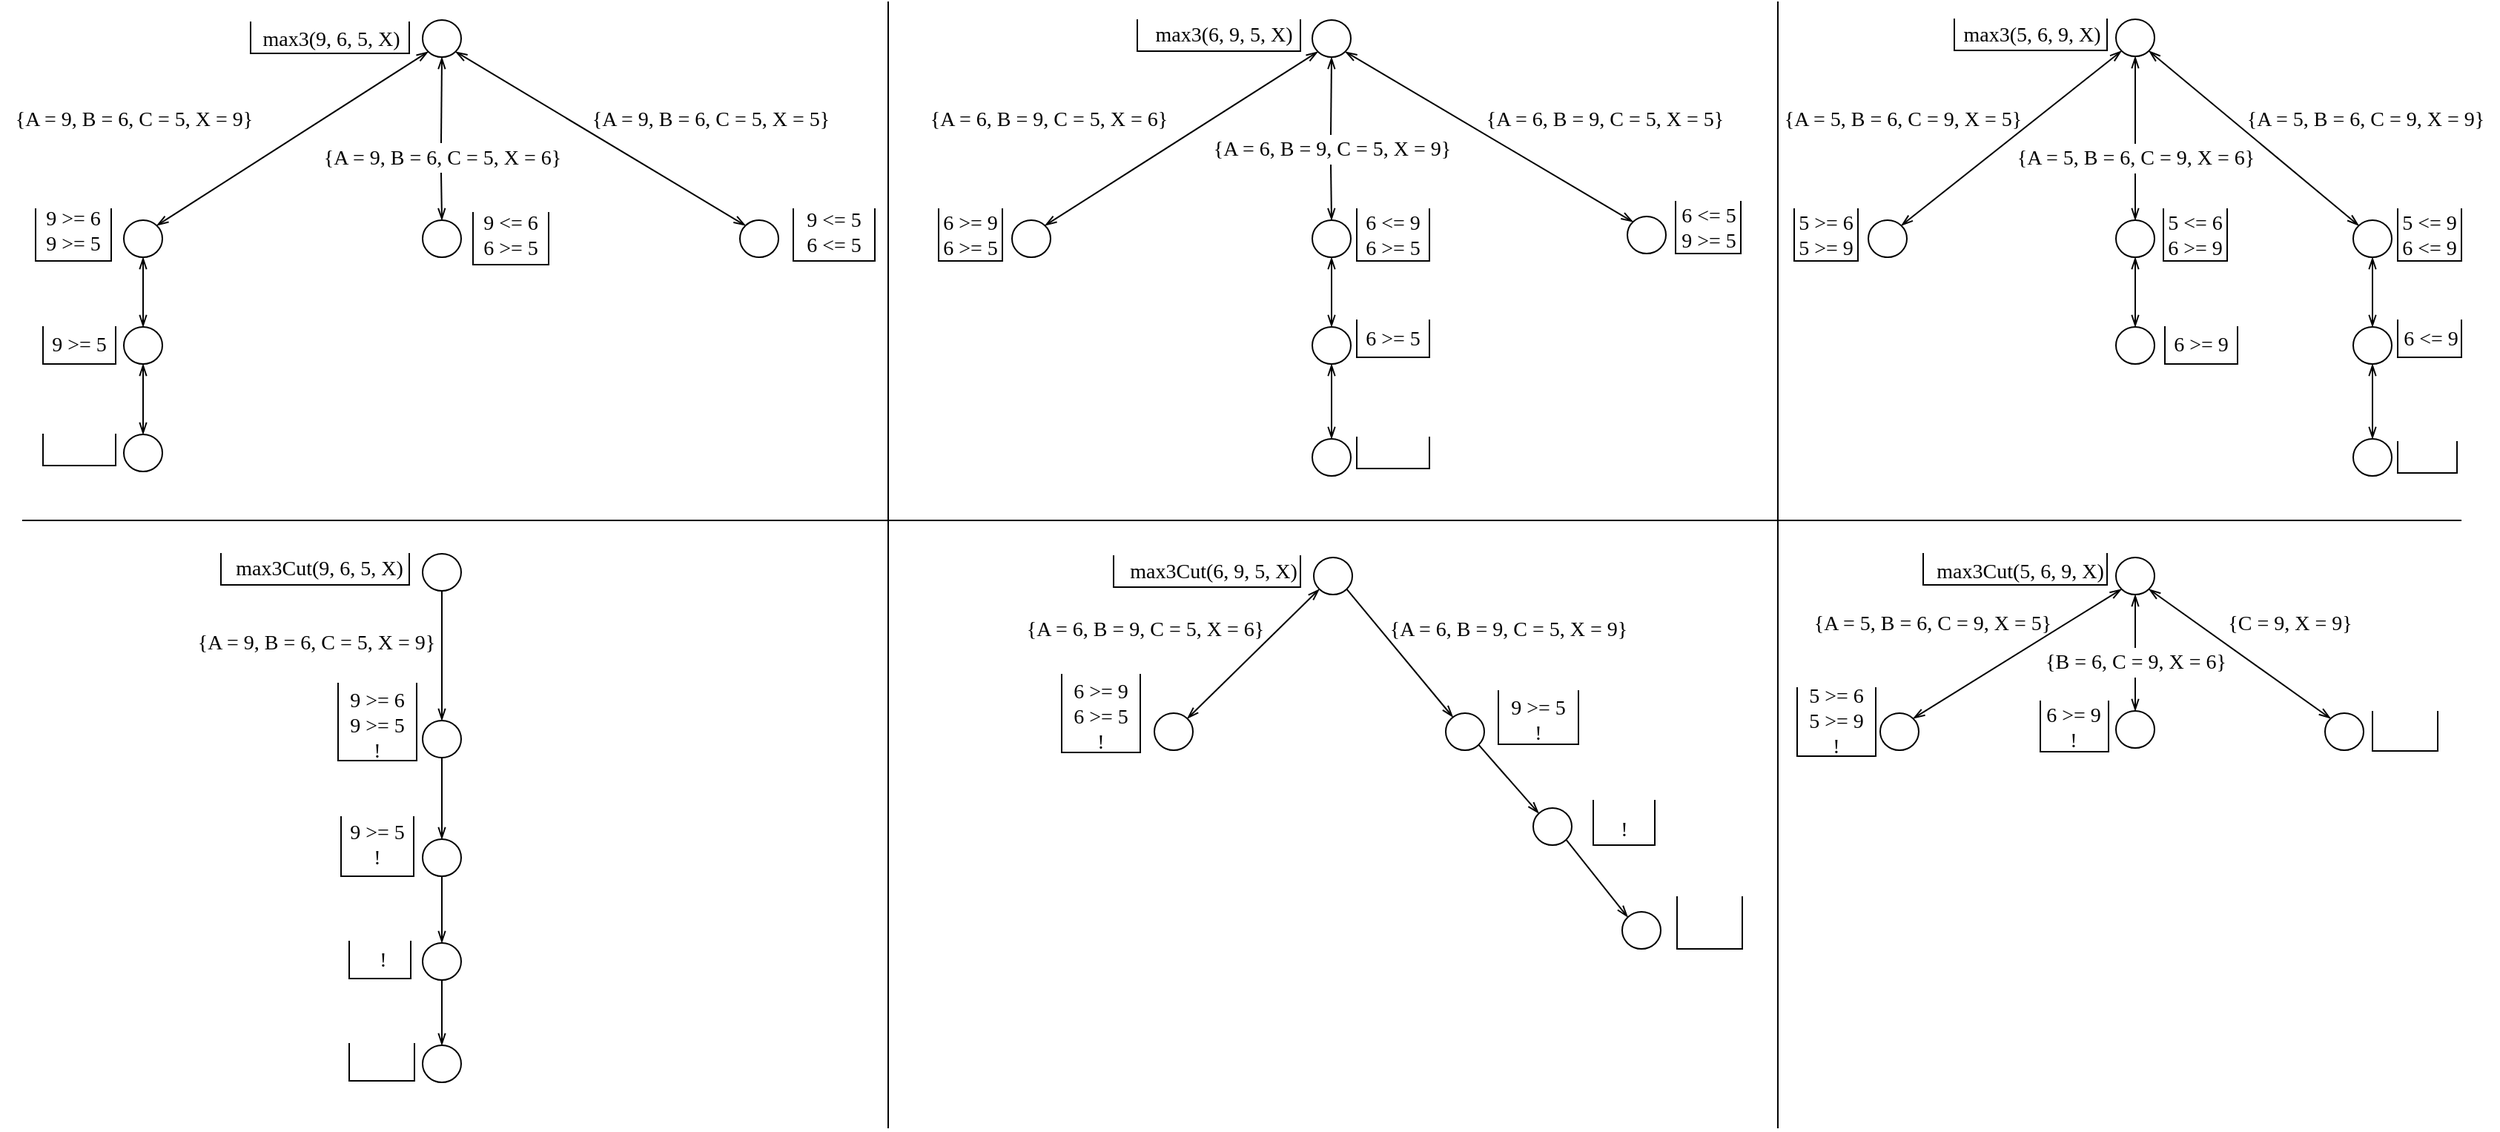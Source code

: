 <mxfile version="18.0.1" type="device"><diagram id="ZLQwiCfx3I3Ma_2kit88" name="Страница 1"><mxGraphModel dx="2249" dy="878" grid="1" gridSize="10" guides="1" tooltips="1" connect="1" arrows="1" fold="1" page="1" pageScale="1" pageWidth="827" pageHeight="1169" math="0" shadow="0"><root><mxCell id="0"/><mxCell id="1" parent="0"/><mxCell id="Wbvpv-jsnhLXPqY83nqZ-5" style="rounded=0;orthogonalLoop=1;jettySize=auto;html=1;exitX=0;exitY=1;exitDx=0;exitDy=0;entryX=1;entryY=0;entryDx=0;entryDy=0;fontFamily=Times New Roman;fontSize=14;endArrow=openThin;endFill=0;startArrow=openThin;startFill=0;fontStyle=0" parent="1" source="Wbvpv-jsnhLXPqY83nqZ-1" target="Wbvpv-jsnhLXPqY83nqZ-4" edge="1"><mxGeometry relative="1" as="geometry"/></mxCell><mxCell id="Wbvpv-jsnhLXPqY83nqZ-27" style="rounded=0;orthogonalLoop=1;jettySize=auto;html=1;exitX=0.5;exitY=1;exitDx=0;exitDy=0;entryX=0.5;entryY=0;entryDx=0;entryDy=0;fontFamily=Times New Roman;fontSize=14;endArrow=openThin;endFill=0;strokeWidth=1;startArrow=none;startFill=0;fontStyle=0" parent="1" source="Wbvpv-jsnhLXPqY83nqZ-65" target="Wbvpv-jsnhLXPqY83nqZ-11" edge="1"><mxGeometry relative="1" as="geometry"/></mxCell><mxCell id="Wbvpv-jsnhLXPqY83nqZ-32" style="edgeStyle=none;rounded=0;orthogonalLoop=1;jettySize=auto;html=1;exitX=1;exitY=1;exitDx=0;exitDy=0;entryX=0;entryY=0;entryDx=0;entryDy=0;fontFamily=Times New Roman;fontSize=14;endArrow=openThin;endFill=0;strokeWidth=1;startArrow=openThin;startFill=0;fontStyle=0" parent="1" source="Wbvpv-jsnhLXPqY83nqZ-1" target="Wbvpv-jsnhLXPqY83nqZ-31" edge="1"><mxGeometry relative="1" as="geometry"/></mxCell><mxCell id="Wbvpv-jsnhLXPqY83nqZ-1" value="" style="ellipse;whiteSpace=wrap;html=1;aspect=fixed;fontSize=14;fontFamily=Times New Roman;fontStyle=0" parent="1" vertex="1"><mxGeometry x="58" y="12.5" width="26" height="25" as="geometry"/></mxCell><mxCell id="Wbvpv-jsnhLXPqY83nqZ-2" value="max3(6, 9, 5, X)" style="text;html=1;align=center;verticalAlign=middle;resizable=0;points=[];autosize=1;strokeColor=none;fillColor=none;fontSize=14;fontFamily=Times New Roman;fontStyle=0" parent="1" vertex="1"><mxGeometry x="-57" y="12.5" width="110" height="20" as="geometry"/></mxCell><mxCell id="Wbvpv-jsnhLXPqY83nqZ-3" value="" style="shape=partialRectangle;whiteSpace=wrap;html=1;bottom=1;right=1;left=1;top=0;fillColor=none;routingCenterX=-0.5;fontFamily=Times New Roman;fontSize=14;fontStyle=0" parent="1" vertex="1"><mxGeometry x="-60" y="12.5" width="110" height="21" as="geometry"/></mxCell><mxCell id="Wbvpv-jsnhLXPqY83nqZ-4" value="" style="ellipse;whiteSpace=wrap;html=1;aspect=fixed;fontSize=14;fontFamily=Times New Roman;fontStyle=0" parent="1" vertex="1"><mxGeometry x="-144.5" y="147.5" width="26" height="25" as="geometry"/></mxCell><mxCell id="Wbvpv-jsnhLXPqY83nqZ-6" value="" style="shape=partialRectangle;whiteSpace=wrap;html=1;bottom=1;right=1;left=1;top=0;fillColor=none;routingCenterX=-0.5;fontFamily=Times New Roman;fontSize=14;fontStyle=0" parent="1" vertex="1"><mxGeometry x="-194" y="140" width="43" height="35" as="geometry"/></mxCell><mxCell id="Wbvpv-jsnhLXPqY83nqZ-8" value="{A = 6, B = 9, C = 5, X = 6}" style="text;html=1;align=center;verticalAlign=middle;resizable=0;points=[];autosize=1;strokeColor=none;fillColor=none;fontSize=14;fontFamily=Times New Roman;fontStyle=0" parent="1" vertex="1"><mxGeometry x="-210" y="70" width="180" height="20" as="geometry"/></mxCell><mxCell id="Wbvpv-jsnhLXPqY83nqZ-9" value="6 &amp;gt;= 9&lt;br style=&quot;font-size: 14px;&quot;&gt;6 &amp;gt;= 5" style="text;html=1;align=center;verticalAlign=middle;resizable=0;points=[];autosize=1;strokeColor=none;fillColor=none;fontSize=14;fontFamily=Times New Roman;fontStyle=0" parent="1" vertex="1"><mxGeometry x="-198" y="137.5" width="50" height="40" as="geometry"/></mxCell><mxCell id="Wbvpv-jsnhLXPqY83nqZ-28" style="edgeStyle=none;rounded=0;orthogonalLoop=1;jettySize=auto;html=1;exitX=0.5;exitY=1;exitDx=0;exitDy=0;entryX=0.5;entryY=0;entryDx=0;entryDy=0;fontFamily=Times New Roman;fontSize=14;endArrow=openThin;endFill=0;strokeWidth=1;startArrow=openThin;startFill=0;fontStyle=0" parent="1" source="Wbvpv-jsnhLXPqY83nqZ-11" target="Wbvpv-jsnhLXPqY83nqZ-16" edge="1"><mxGeometry relative="1" as="geometry"/></mxCell><mxCell id="Wbvpv-jsnhLXPqY83nqZ-11" value="" style="ellipse;whiteSpace=wrap;html=1;aspect=fixed;fontSize=14;fontFamily=Times New Roman;fontStyle=0" parent="1" vertex="1"><mxGeometry x="58" y="147.5" width="26" height="25" as="geometry"/></mxCell><mxCell id="Wbvpv-jsnhLXPqY83nqZ-14" value="" style="shape=partialRectangle;whiteSpace=wrap;html=1;bottom=1;right=1;left=1;top=0;fillColor=none;routingCenterX=-0.5;fontFamily=Times New Roman;fontSize=14;fontStyle=0" parent="1" vertex="1"><mxGeometry x="88" y="140" width="49" height="35" as="geometry"/></mxCell><mxCell id="Wbvpv-jsnhLXPqY83nqZ-15" value="6 &amp;lt;= 9&lt;br style=&quot;font-size: 14px;&quot;&gt;6 &amp;gt;= 5" style="text;html=1;align=center;verticalAlign=middle;resizable=0;points=[];autosize=1;strokeColor=none;fillColor=none;fontSize=14;fontFamily=Times New Roman;fontStyle=0" parent="1" vertex="1"><mxGeometry x="87" y="137.5" width="50" height="40" as="geometry"/></mxCell><mxCell id="Wbvpv-jsnhLXPqY83nqZ-29" style="edgeStyle=none;rounded=0;orthogonalLoop=1;jettySize=auto;html=1;exitX=0.5;exitY=1;exitDx=0;exitDy=0;entryX=0.5;entryY=0;entryDx=0;entryDy=0;fontFamily=Times New Roman;fontSize=14;endArrow=openThin;endFill=0;strokeWidth=1;startArrow=openThin;startFill=0;fontStyle=0" parent="1" source="Wbvpv-jsnhLXPqY83nqZ-16" target="Wbvpv-jsnhLXPqY83nqZ-22" edge="1"><mxGeometry relative="1" as="geometry"/></mxCell><mxCell id="Wbvpv-jsnhLXPqY83nqZ-16" value="" style="ellipse;whiteSpace=wrap;html=1;aspect=fixed;fontSize=14;fontFamily=Times New Roman;fontStyle=0" parent="1" vertex="1"><mxGeometry x="58" y="219.5" width="26" height="25" as="geometry"/></mxCell><mxCell id="Wbvpv-jsnhLXPqY83nqZ-17" value="" style="shape=partialRectangle;whiteSpace=wrap;html=1;bottom=1;right=1;left=1;top=0;fillColor=none;routingCenterX=-0.5;fontFamily=Times New Roman;fontSize=14;fontStyle=0" parent="1" vertex="1"><mxGeometry x="88" y="215" width="49" height="25" as="geometry"/></mxCell><mxCell id="Wbvpv-jsnhLXPqY83nqZ-18" value="6 &amp;gt;= 5" style="text;html=1;align=center;verticalAlign=middle;resizable=0;points=[];autosize=1;strokeColor=none;fillColor=none;fontSize=14;fontFamily=Times New Roman;fontStyle=0" parent="1" vertex="1"><mxGeometry x="87" y="217.5" width="50" height="20" as="geometry"/></mxCell><mxCell id="Wbvpv-jsnhLXPqY83nqZ-22" value="" style="ellipse;whiteSpace=wrap;html=1;aspect=fixed;fontSize=14;fontFamily=Times New Roman;fontStyle=0" parent="1" vertex="1"><mxGeometry x="58" y="295" width="26" height="25" as="geometry"/></mxCell><mxCell id="Wbvpv-jsnhLXPqY83nqZ-24" value="" style="shape=partialRectangle;whiteSpace=wrap;html=1;bottom=1;right=1;left=1;top=0;fillColor=none;routingCenterX=-0.5;fontFamily=Times New Roman;fontSize=14;fontStyle=0" parent="1" vertex="1"><mxGeometry x="88" y="294" width="49" height="21" as="geometry"/></mxCell><mxCell id="Wbvpv-jsnhLXPqY83nqZ-31" value="" style="ellipse;whiteSpace=wrap;html=1;aspect=fixed;fontSize=14;fontFamily=Times New Roman;fontStyle=0" parent="1" vertex="1"><mxGeometry x="270.5" y="145" width="26" height="25" as="geometry"/></mxCell><mxCell id="Wbvpv-jsnhLXPqY83nqZ-36" value="" style="shape=partialRectangle;whiteSpace=wrap;html=1;bottom=1;right=1;left=1;top=0;fillColor=none;routingCenterX=-0.5;fontFamily=Times New Roman;fontSize=14;fontStyle=0" parent="1" vertex="1"><mxGeometry x="303" y="135" width="44" height="35" as="geometry"/></mxCell><mxCell id="Wbvpv-jsnhLXPqY83nqZ-37" value="6 &amp;lt;= 5&lt;br style=&quot;font-size: 14px;&quot;&gt;9 &amp;gt;= 5" style="text;html=1;align=center;verticalAlign=middle;resizable=0;points=[];autosize=1;strokeColor=none;fillColor=none;fontSize=14;fontFamily=Times New Roman;fontStyle=0" parent="1" vertex="1"><mxGeometry x="299.5" y="132.5" width="50" height="40" as="geometry"/></mxCell><mxCell id="Wbvpv-jsnhLXPqY83nqZ-42" value="max3Cut(6, 9, 5, X)" style="text;html=1;align=center;verticalAlign=middle;resizable=0;points=[];autosize=1;strokeColor=none;fillColor=none;fontSize=14;fontFamily=Times New Roman;fontStyle=0" parent="1" vertex="1"><mxGeometry x="-74" y="375" width="130" height="20" as="geometry"/></mxCell><mxCell id="Wbvpv-jsnhLXPqY83nqZ-48" style="edgeStyle=none;rounded=0;orthogonalLoop=1;jettySize=auto;html=1;exitX=0;exitY=1;exitDx=0;exitDy=0;entryX=1;entryY=0;entryDx=0;entryDy=0;fontFamily=Times New Roman;fontSize=14;startArrow=openThin;startFill=0;endArrow=openThin;endFill=0;strokeWidth=1;fontStyle=0" parent="1" source="Wbvpv-jsnhLXPqY83nqZ-43" target="Wbvpv-jsnhLXPqY83nqZ-44" edge="1"><mxGeometry relative="1" as="geometry"/></mxCell><mxCell id="Wbvpv-jsnhLXPqY83nqZ-49" style="edgeStyle=none;rounded=0;orthogonalLoop=1;jettySize=auto;html=1;exitX=1;exitY=1;exitDx=0;exitDy=0;fontFamily=Times New Roman;fontSize=14;startArrow=none;startFill=0;endArrow=openThin;endFill=0;strokeWidth=1;fontStyle=0" parent="1" source="Wbvpv-jsnhLXPqY83nqZ-43" target="Wbvpv-jsnhLXPqY83nqZ-46" edge="1"><mxGeometry relative="1" as="geometry"/></mxCell><mxCell id="Wbvpv-jsnhLXPqY83nqZ-43" value="" style="ellipse;whiteSpace=wrap;html=1;aspect=fixed;fontSize=14;fontFamily=Times New Roman;fontStyle=0" parent="1" vertex="1"><mxGeometry x="59" y="375" width="26" height="25" as="geometry"/></mxCell><mxCell id="Wbvpv-jsnhLXPqY83nqZ-44" value="" style="ellipse;whiteSpace=wrap;html=1;aspect=fixed;fontSize=14;fontFamily=Times New Roman;fontStyle=0" parent="1" vertex="1"><mxGeometry x="-48.5" y="480" width="26" height="25" as="geometry"/></mxCell><mxCell id="Wbvpv-jsnhLXPqY83nqZ-45" value="6 &amp;gt;= 9&lt;br style=&quot;font-size: 14px;&quot;&gt;6 &amp;gt;= 5&lt;br style=&quot;font-size: 14px;&quot;&gt;!" style="text;html=1;align=center;verticalAlign=middle;resizable=0;points=[];autosize=1;strokeColor=none;fillColor=none;fontSize=14;fontFamily=Times New Roman;fontStyle=0" parent="1" vertex="1"><mxGeometry x="-110" y="452.5" width="50" height="60" as="geometry"/></mxCell><mxCell id="Wbvpv-jsnhLXPqY83nqZ-54" style="edgeStyle=none;rounded=0;orthogonalLoop=1;jettySize=auto;html=1;exitX=1;exitY=1;exitDx=0;exitDy=0;entryX=0;entryY=0;entryDx=0;entryDy=0;fontFamily=Times New Roman;fontSize=14;startArrow=none;startFill=0;endArrow=openThin;endFill=0;strokeWidth=1;" parent="1" source="Wbvpv-jsnhLXPqY83nqZ-46" target="Wbvpv-jsnhLXPqY83nqZ-52" edge="1"><mxGeometry relative="1" as="geometry"/></mxCell><mxCell id="Wbvpv-jsnhLXPqY83nqZ-46" value="" style="ellipse;whiteSpace=wrap;html=1;aspect=fixed;fontSize=14;fontFamily=Times New Roman;fontStyle=0" parent="1" vertex="1"><mxGeometry x="148" y="480" width="26" height="25" as="geometry"/></mxCell><mxCell id="Wbvpv-jsnhLXPqY83nqZ-47" value="9 &amp;gt;= 5&lt;br style=&quot;font-size: 14px;&quot;&gt;!" style="text;html=1;align=center;verticalAlign=middle;resizable=0;points=[];autosize=1;strokeColor=none;fillColor=none;fontSize=14;fontFamily=Times New Roman;fontStyle=0" parent="1" vertex="1"><mxGeometry x="185" y="465" width="50" height="40" as="geometry"/></mxCell><mxCell id="Wbvpv-jsnhLXPqY83nqZ-58" style="edgeStyle=none;rounded=0;orthogonalLoop=1;jettySize=auto;html=1;exitX=1;exitY=1;exitDx=0;exitDy=0;entryX=0;entryY=0;entryDx=0;entryDy=0;fontFamily=Times New Roman;fontSize=14;startArrow=none;startFill=0;endArrow=openThin;endFill=0;strokeWidth=1;" parent="1" source="Wbvpv-jsnhLXPqY83nqZ-52" target="Wbvpv-jsnhLXPqY83nqZ-57" edge="1"><mxGeometry relative="1" as="geometry"/></mxCell><mxCell id="Wbvpv-jsnhLXPqY83nqZ-52" value="" style="ellipse;whiteSpace=wrap;html=1;aspect=fixed;fontSize=14;fontFamily=Times New Roman;fontStyle=0" parent="1" vertex="1"><mxGeometry x="207" y="544" width="26" height="25" as="geometry"/></mxCell><mxCell id="Wbvpv-jsnhLXPqY83nqZ-53" value="!" style="text;html=1;align=center;verticalAlign=middle;resizable=0;points=[];autosize=1;strokeColor=none;fillColor=none;fontSize=14;fontFamily=Times New Roman;" parent="1" vertex="1"><mxGeometry x="257.75" y="549" width="20" height="20" as="geometry"/></mxCell><mxCell id="Wbvpv-jsnhLXPqY83nqZ-55" value="" style="line;strokeWidth=1;html=1;perimeter=backbonePerimeter;points=[];outlineConnect=0;fontFamily=Times New Roman;fontSize=14;" parent="1" vertex="1"><mxGeometry x="-812" y="345" width="1645" height="10" as="geometry"/></mxCell><mxCell id="Wbvpv-jsnhLXPqY83nqZ-57" value="" style="ellipse;whiteSpace=wrap;html=1;aspect=fixed;fontSize=14;fontFamily=Times New Roman;fontStyle=0" parent="1" vertex="1"><mxGeometry x="267" y="614" width="26" height="25" as="geometry"/></mxCell><mxCell id="Wbvpv-jsnhLXPqY83nqZ-59" value="" style="shape=partialRectangle;whiteSpace=wrap;html=1;bottom=1;right=1;left=1;top=0;fillColor=none;routingCenterX=-0.5;fontFamily=Times New Roman;fontSize=14;fontStyle=0" parent="1" vertex="1"><mxGeometry x="-76" y="374" width="126" height="21" as="geometry"/></mxCell><mxCell id="Wbvpv-jsnhLXPqY83nqZ-60" value="" style="shape=partialRectangle;whiteSpace=wrap;html=1;bottom=1;right=1;left=1;top=0;fillColor=none;routingCenterX=-0.5;fontFamily=Times New Roman;fontSize=14;fontStyle=0" parent="1" vertex="1"><mxGeometry x="-111" y="454" width="53" height="52.5" as="geometry"/></mxCell><mxCell id="Wbvpv-jsnhLXPqY83nqZ-61" value="" style="shape=partialRectangle;whiteSpace=wrap;html=1;bottom=1;right=1;left=1;top=0;fillColor=none;routingCenterX=-0.5;fontFamily=Times New Roman;fontSize=14;fontStyle=0" parent="1" vertex="1"><mxGeometry x="183.5" y="465" width="54" height="36" as="geometry"/></mxCell><mxCell id="Wbvpv-jsnhLXPqY83nqZ-62" value="" style="shape=partialRectangle;whiteSpace=wrap;html=1;bottom=1;right=1;left=1;top=0;fillColor=none;routingCenterX=-0.5;fontFamily=Times New Roman;fontSize=14;fontStyle=0" parent="1" vertex="1"><mxGeometry x="247.5" y="539" width="41.5" height="30" as="geometry"/></mxCell><mxCell id="Wbvpv-jsnhLXPqY83nqZ-63" value="" style="shape=partialRectangle;whiteSpace=wrap;html=1;bottom=1;right=1;left=1;top=0;fillColor=none;routingCenterX=-0.5;fontFamily=Times New Roman;fontSize=14;fontStyle=0" parent="1" vertex="1"><mxGeometry x="304" y="604" width="44" height="35" as="geometry"/></mxCell><mxCell id="Wbvpv-jsnhLXPqY83nqZ-66" value="{A = 6, B = 9, C = 5, X = 5}" style="text;html=1;align=center;verticalAlign=middle;resizable=0;points=[];autosize=1;strokeColor=none;fillColor=none;fontSize=14;fontFamily=Times New Roman;fontStyle=0" parent="1" vertex="1"><mxGeometry x="165" y="70" width="180" height="20" as="geometry"/></mxCell><mxCell id="Wbvpv-jsnhLXPqY83nqZ-67" value="{A = 6, B = 9, C = 5, X = 6}" style="text;html=1;align=center;verticalAlign=middle;resizable=0;points=[];autosize=1;strokeColor=none;fillColor=none;fontSize=14;fontFamily=Times New Roman;fontStyle=0" parent="1" vertex="1"><mxGeometry x="-145" y="414" width="180" height="20" as="geometry"/></mxCell><mxCell id="Wbvpv-jsnhLXPqY83nqZ-68" value="{A = 6, B = 9, C = 5, X = 9}" style="text;html=1;align=center;verticalAlign=middle;resizable=0;points=[];autosize=1;strokeColor=none;fillColor=none;fontSize=14;fontFamily=Times New Roman;fontStyle=0" parent="1" vertex="1"><mxGeometry x="99.5" y="414" width="180" height="20" as="geometry"/></mxCell><mxCell id="hW9DBv8PPdZY3Ean3N3X-1" value="" style="endArrow=none;html=1;rounded=0;fontSize=14;fontFamily=Times New Roman;" parent="1" edge="1"><mxGeometry width="50" height="50" relative="1" as="geometry"><mxPoint x="-228" y="760" as="sourcePoint"/><mxPoint x="-228" as="targetPoint"/></mxGeometry></mxCell><mxCell id="hW9DBv8PPdZY3Ean3N3X-6" style="rounded=0;orthogonalLoop=1;jettySize=auto;html=1;exitX=0;exitY=1;exitDx=0;exitDy=0;entryX=1;entryY=0;entryDx=0;entryDy=0;fontSize=14;endArrow=openThin;endFill=0;startArrow=openThin;startFill=0;fontFamily=Times New Roman;" parent="1" source="hW9DBv8PPdZY3Ean3N3X-2" target="hW9DBv8PPdZY3Ean3N3X-5" edge="1"><mxGeometry relative="1" as="geometry"/></mxCell><mxCell id="hW9DBv8PPdZY3Ean3N3X-19" style="edgeStyle=none;rounded=0;orthogonalLoop=1;jettySize=auto;html=1;exitX=0.5;exitY=1;exitDx=0;exitDy=0;entryX=0.5;entryY=0;entryDx=0;entryDy=0;fontSize=14;startArrow=none;startFill=0;endArrow=openThin;endFill=0;fontFamily=Times New Roman;" parent="1" source="hW9DBv8PPdZY3Ean3N3X-20" target="hW9DBv8PPdZY3Ean3N3X-18" edge="1"><mxGeometry relative="1" as="geometry"/></mxCell><mxCell id="hW9DBv8PPdZY3Ean3N3X-26" style="edgeStyle=none;rounded=0;orthogonalLoop=1;jettySize=auto;html=1;exitX=1;exitY=1;exitDx=0;exitDy=0;entryX=0;entryY=0;entryDx=0;entryDy=0;fontSize=14;startArrow=openThin;startFill=0;endArrow=openThin;endFill=0;fontFamily=Times New Roman;" parent="1" source="hW9DBv8PPdZY3Ean3N3X-2" target="hW9DBv8PPdZY3Ean3N3X-25" edge="1"><mxGeometry relative="1" as="geometry"/></mxCell><mxCell id="hW9DBv8PPdZY3Ean3N3X-2" value="" style="ellipse;whiteSpace=wrap;html=1;aspect=fixed;fontSize=14;fontFamily=Times New Roman;fontStyle=0" parent="1" vertex="1"><mxGeometry x="-542" y="12.5" width="26" height="25" as="geometry"/></mxCell><mxCell id="hW9DBv8PPdZY3Ean3N3X-3" value="" style="shape=partialRectangle;whiteSpace=wrap;html=1;bottom=1;right=1;left=1;top=0;fillColor=none;routingCenterX=-0.5;fontFamily=Times New Roman;fontSize=14;fontStyle=0" parent="1" vertex="1"><mxGeometry x="-658" y="14" width="107" height="21" as="geometry"/></mxCell><mxCell id="hW9DBv8PPdZY3Ean3N3X-4" value="max3(9, 6, 5, X)" style="text;html=1;align=center;verticalAlign=middle;resizable=0;points=[];autosize=1;strokeColor=none;fillColor=none;fontSize=14;fontFamily=Times New Roman;" parent="1" vertex="1"><mxGeometry x="-659" y="16" width="110" height="20" as="geometry"/></mxCell><mxCell id="hW9DBv8PPdZY3Ean3N3X-11" style="edgeStyle=none;rounded=0;orthogonalLoop=1;jettySize=auto;html=1;exitX=0.5;exitY=1;exitDx=0;exitDy=0;entryX=0.5;entryY=0;entryDx=0;entryDy=0;fontSize=14;endArrow=openThin;endFill=0;startArrow=openThin;startFill=0;fontFamily=Times New Roman;" parent="1" source="hW9DBv8PPdZY3Ean3N3X-5" target="hW9DBv8PPdZY3Ean3N3X-10" edge="1"><mxGeometry relative="1" as="geometry"/></mxCell><mxCell id="hW9DBv8PPdZY3Ean3N3X-5" value="" style="ellipse;whiteSpace=wrap;html=1;aspect=fixed;fontSize=14;fontFamily=Times New Roman;fontStyle=0" parent="1" vertex="1"><mxGeometry x="-743.5" y="147.5" width="26" height="25" as="geometry"/></mxCell><mxCell id="hW9DBv8PPdZY3Ean3N3X-7" value="{A = 9, B = 6, C = 5, X = 9}" style="text;html=1;align=center;verticalAlign=middle;resizable=0;points=[];autosize=1;strokeColor=none;fillColor=none;fontSize=14;fontFamily=Times New Roman;fontStyle=0" parent="1" vertex="1"><mxGeometry x="-827" y="70" width="180" height="20" as="geometry"/></mxCell><mxCell id="hW9DBv8PPdZY3Ean3N3X-8" value="" style="shape=partialRectangle;whiteSpace=wrap;html=1;bottom=1;right=1;left=1;top=0;fillColor=none;routingCenterX=-0.5;fontFamily=Times New Roman;fontSize=14;fontStyle=0" parent="1" vertex="1"><mxGeometry x="-803" y="140" width="51" height="35" as="geometry"/></mxCell><mxCell id="hW9DBv8PPdZY3Ean3N3X-9" value="9 &amp;gt;= 6&lt;br style=&quot;font-size: 14px;&quot;&gt;9 &amp;gt;= 5" style="text;html=1;align=center;verticalAlign=middle;resizable=0;points=[];autosize=1;strokeColor=none;fillColor=none;fontSize=14;fontFamily=Times New Roman;fontStyle=0" parent="1" vertex="1"><mxGeometry x="-803" y="135" width="50" height="40" as="geometry"/></mxCell><mxCell id="hW9DBv8PPdZY3Ean3N3X-15" style="edgeStyle=none;rounded=0;orthogonalLoop=1;jettySize=auto;html=1;exitX=0.5;exitY=1;exitDx=0;exitDy=0;entryX=0.5;entryY=0;entryDx=0;entryDy=0;fontSize=14;startArrow=openThin;startFill=0;endArrow=openThin;endFill=0;fontFamily=Times New Roman;" parent="1" source="hW9DBv8PPdZY3Ean3N3X-10" target="hW9DBv8PPdZY3Ean3N3X-14" edge="1"><mxGeometry relative="1" as="geometry"/></mxCell><mxCell id="hW9DBv8PPdZY3Ean3N3X-10" value="" style="ellipse;whiteSpace=wrap;html=1;aspect=fixed;fontSize=14;fontFamily=Times New Roman;fontStyle=0" parent="1" vertex="1"><mxGeometry x="-743.5" y="219.5" width="26" height="25" as="geometry"/></mxCell><mxCell id="hW9DBv8PPdZY3Ean3N3X-12" value="" style="shape=partialRectangle;whiteSpace=wrap;html=1;bottom=1;right=1;left=1;top=0;fillColor=none;routingCenterX=-0.5;fontFamily=Times New Roman;fontSize=14;fontStyle=0" parent="1" vertex="1"><mxGeometry x="-798" y="219.5" width="49" height="25" as="geometry"/></mxCell><mxCell id="hW9DBv8PPdZY3Ean3N3X-13" value="9 &amp;gt;= 5" style="text;html=1;align=center;verticalAlign=middle;resizable=0;points=[];autosize=1;strokeColor=none;fillColor=none;fontSize=14;fontFamily=Times New Roman;fontStyle=0" parent="1" vertex="1"><mxGeometry x="-799" y="222" width="50" height="20" as="geometry"/></mxCell><mxCell id="hW9DBv8PPdZY3Ean3N3X-14" value="" style="ellipse;whiteSpace=wrap;html=1;aspect=fixed;fontSize=14;fontFamily=Times New Roman;fontStyle=0" parent="1" vertex="1"><mxGeometry x="-743.5" y="292" width="26" height="25" as="geometry"/></mxCell><mxCell id="hW9DBv8PPdZY3Ean3N3X-16" value="" style="shape=partialRectangle;whiteSpace=wrap;html=1;bottom=1;right=1;left=1;top=0;fillColor=none;routingCenterX=-0.5;fontFamily=Times New Roman;fontSize=14;fontStyle=0" parent="1" vertex="1"><mxGeometry x="-798" y="292" width="49" height="21" as="geometry"/></mxCell><mxCell id="hW9DBv8PPdZY3Ean3N3X-18" value="" style="ellipse;whiteSpace=wrap;html=1;aspect=fixed;fontSize=14;fontFamily=Times New Roman;fontStyle=0" parent="1" vertex="1"><mxGeometry x="-542" y="147.5" width="26" height="25" as="geometry"/></mxCell><mxCell id="hW9DBv8PPdZY3Ean3N3X-23" value="" style="shape=partialRectangle;whiteSpace=wrap;html=1;bottom=1;right=1;left=1;top=0;fillColor=none;routingCenterX=-0.5;fontFamily=Times New Roman;fontSize=14;fontStyle=0" parent="1" vertex="1"><mxGeometry x="-508" y="142.5" width="51" height="35" as="geometry"/></mxCell><mxCell id="hW9DBv8PPdZY3Ean3N3X-24" value="9 &amp;lt;= 6&lt;br style=&quot;font-size: 14px;&quot;&gt;6 &amp;gt;= 5" style="text;html=1;align=center;verticalAlign=middle;resizable=0;points=[];autosize=1;strokeColor=none;fillColor=none;fontSize=14;fontFamily=Times New Roman;fontStyle=0" parent="1" vertex="1"><mxGeometry x="-508" y="137.5" width="50" height="40" as="geometry"/></mxCell><mxCell id="hW9DBv8PPdZY3Ean3N3X-25" value="" style="ellipse;whiteSpace=wrap;html=1;aspect=fixed;fontSize=14;fontFamily=Times New Roman;fontStyle=0" parent="1" vertex="1"><mxGeometry x="-328" y="147.5" width="26" height="25" as="geometry"/></mxCell><mxCell id="hW9DBv8PPdZY3Ean3N3X-27" value="{A = 9, B = 6, C = 5, X = 5}" style="text;html=1;align=center;verticalAlign=middle;resizable=0;points=[];autosize=1;strokeColor=none;fillColor=none;fontSize=14;fontFamily=Times New Roman;fontStyle=0" parent="1" vertex="1"><mxGeometry x="-438" y="70" width="180" height="20" as="geometry"/></mxCell><mxCell id="hW9DBv8PPdZY3Ean3N3X-28" value="" style="shape=partialRectangle;whiteSpace=wrap;html=1;bottom=1;right=1;left=1;top=0;fillColor=none;routingCenterX=-0.5;fontFamily=Times New Roman;fontSize=14;fontStyle=0" parent="1" vertex="1"><mxGeometry x="-292" y="140" width="55" height="35" as="geometry"/></mxCell><mxCell id="hW9DBv8PPdZY3Ean3N3X-29" value="9 &amp;lt;= 5&lt;br style=&quot;font-size: 14px;&quot;&gt;6 &amp;lt;= 5" style="text;html=1;align=center;verticalAlign=middle;resizable=0;points=[];autosize=1;strokeColor=none;fillColor=none;fontSize=14;fontFamily=Times New Roman;fontStyle=0" parent="1" vertex="1"><mxGeometry x="-290" y="135.5" width="50" height="40" as="geometry"/></mxCell><mxCell id="hW9DBv8PPdZY3Ean3N3X-36" style="edgeStyle=none;rounded=0;orthogonalLoop=1;jettySize=auto;html=1;exitX=0.5;exitY=1;exitDx=0;exitDy=0;fontSize=14;startArrow=none;startFill=0;endArrow=openThin;endFill=0;entryX=0.5;entryY=0;entryDx=0;entryDy=0;fontFamily=Times New Roman;" parent="1" source="hW9DBv8PPdZY3Ean3N3X-30" target="hW9DBv8PPdZY3Ean3N3X-35" edge="1"><mxGeometry relative="1" as="geometry"><mxPoint x="-538" y="480" as="targetPoint"/></mxGeometry></mxCell><mxCell id="hW9DBv8PPdZY3Ean3N3X-30" value="" style="ellipse;whiteSpace=wrap;html=1;aspect=fixed;fontSize=14;fontFamily=Times New Roman;fontStyle=0" parent="1" vertex="1"><mxGeometry x="-542" y="372.5" width="26" height="25" as="geometry"/></mxCell><mxCell id="hW9DBv8PPdZY3Ean3N3X-32" value="" style="shape=partialRectangle;whiteSpace=wrap;html=1;bottom=1;right=1;left=1;top=0;fillColor=none;routingCenterX=-0.5;fontFamily=Times New Roman;fontSize=14;fontStyle=0" parent="1" vertex="1"><mxGeometry x="-678" y="372.5" width="127" height="21" as="geometry"/></mxCell><mxCell id="hW9DBv8PPdZY3Ean3N3X-33" value="max3Cut(9, 6, 5, X)" style="text;html=1;align=center;verticalAlign=middle;resizable=0;points=[];autosize=1;strokeColor=none;fillColor=none;fontSize=14;fontFamily=Times New Roman;" parent="1" vertex="1"><mxGeometry x="-677" y="373" width="130" height="20" as="geometry"/></mxCell><mxCell id="hW9DBv8PPdZY3Ean3N3X-43" style="edgeStyle=none;rounded=0;orthogonalLoop=1;jettySize=auto;html=1;exitX=0.5;exitY=1;exitDx=0;exitDy=0;fontSize=14;startArrow=none;startFill=0;endArrow=openThin;endFill=0;fontFamily=Times New Roman;" parent="1" source="hW9DBv8PPdZY3Ean3N3X-35" target="hW9DBv8PPdZY3Ean3N3X-42" edge="1"><mxGeometry relative="1" as="geometry"/></mxCell><mxCell id="hW9DBv8PPdZY3Ean3N3X-35" value="" style="ellipse;whiteSpace=wrap;html=1;aspect=fixed;fontSize=14;fontFamily=Times New Roman;fontStyle=0" parent="1" vertex="1"><mxGeometry x="-542" y="485" width="26" height="25" as="geometry"/></mxCell><mxCell id="hW9DBv8PPdZY3Ean3N3X-37" value="{A = 9, B = 6, C = 5, X = 9}" style="text;html=1;align=center;verticalAlign=middle;resizable=0;points=[];autosize=1;strokeColor=none;fillColor=none;fontSize=14;fontFamily=Times New Roman;fontStyle=0" parent="1" vertex="1"><mxGeometry x="-704.5" y="423" width="180" height="20" as="geometry"/></mxCell><mxCell id="hW9DBv8PPdZY3Ean3N3X-40" value="9 &amp;gt;= 6&lt;br style=&quot;font-size: 14px;&quot;&gt;9 &amp;gt;= 5&lt;br style=&quot;font-size: 14px;&quot;&gt;!" style="text;html=1;align=center;verticalAlign=middle;resizable=0;points=[];autosize=1;strokeColor=none;fillColor=none;fontSize=14;fontFamily=Times New Roman;fontStyle=0" parent="1" vertex="1"><mxGeometry x="-598" y="459" width="50" height="60" as="geometry"/></mxCell><mxCell id="hW9DBv8PPdZY3Ean3N3X-41" value="" style="shape=partialRectangle;whiteSpace=wrap;html=1;bottom=1;right=1;left=1;top=0;fillColor=none;routingCenterX=-0.5;fontFamily=Times New Roman;fontSize=14;fontStyle=0" parent="1" vertex="1"><mxGeometry x="-599" y="460" width="53" height="52" as="geometry"/></mxCell><mxCell id="hW9DBv8PPdZY3Ean3N3X-47" style="edgeStyle=none;rounded=0;orthogonalLoop=1;jettySize=auto;html=1;exitX=0.5;exitY=1;exitDx=0;exitDy=0;entryX=0.5;entryY=0;entryDx=0;entryDy=0;fontSize=14;startArrow=none;startFill=0;endArrow=openThin;endFill=0;fontFamily=Times New Roman;" parent="1" source="hW9DBv8PPdZY3Ean3N3X-42" target="hW9DBv8PPdZY3Ean3N3X-46" edge="1"><mxGeometry relative="1" as="geometry"/></mxCell><mxCell id="hW9DBv8PPdZY3Ean3N3X-42" value="" style="ellipse;whiteSpace=wrap;html=1;aspect=fixed;fontSize=14;fontFamily=Times New Roman;fontStyle=0" parent="1" vertex="1"><mxGeometry x="-542" y="565" width="26" height="25" as="geometry"/></mxCell><mxCell id="hW9DBv8PPdZY3Ean3N3X-44" value="" style="shape=partialRectangle;whiteSpace=wrap;html=1;bottom=1;right=1;left=1;top=0;fillColor=none;routingCenterX=-0.5;fontFamily=Times New Roman;fontSize=14;fontStyle=0" parent="1" vertex="1"><mxGeometry x="-597" y="550" width="49" height="40" as="geometry"/></mxCell><mxCell id="hW9DBv8PPdZY3Ean3N3X-45" value="9 &amp;gt;= 5&lt;br style=&quot;font-size: 14px;&quot;&gt;!" style="text;html=1;align=center;verticalAlign=middle;resizable=0;points=[];autosize=1;strokeColor=none;fillColor=none;fontSize=14;fontFamily=Times New Roman;fontStyle=0" parent="1" vertex="1"><mxGeometry x="-598" y="548.5" width="50" height="40" as="geometry"/></mxCell><mxCell id="hW9DBv8PPdZY3Ean3N3X-51" style="edgeStyle=none;rounded=0;orthogonalLoop=1;jettySize=auto;html=1;exitX=0.5;exitY=1;exitDx=0;exitDy=0;entryX=0.5;entryY=0;entryDx=0;entryDy=0;fontSize=14;startArrow=none;startFill=0;endArrow=openThin;endFill=0;fontFamily=Times New Roman;" parent="1" source="hW9DBv8PPdZY3Ean3N3X-46" target="hW9DBv8PPdZY3Ean3N3X-50" edge="1"><mxGeometry relative="1" as="geometry"/></mxCell><mxCell id="hW9DBv8PPdZY3Ean3N3X-46" value="" style="ellipse;whiteSpace=wrap;html=1;aspect=fixed;fontSize=14;fontFamily=Times New Roman;fontStyle=0" parent="1" vertex="1"><mxGeometry x="-542" y="635" width="26" height="25" as="geometry"/></mxCell><mxCell id="hW9DBv8PPdZY3Ean3N3X-48" value="!" style="text;html=1;align=center;verticalAlign=middle;resizable=0;points=[];autosize=1;strokeColor=none;fillColor=none;fontSize=14;fontFamily=Times New Roman;" parent="1" vertex="1"><mxGeometry x="-579.25" y="637" width="20" height="20" as="geometry"/></mxCell><mxCell id="hW9DBv8PPdZY3Ean3N3X-49" value="" style="shape=partialRectangle;whiteSpace=wrap;html=1;bottom=1;right=1;left=1;top=0;fillColor=none;routingCenterX=-0.5;fontFamily=Times New Roman;fontSize=14;fontStyle=0" parent="1" vertex="1"><mxGeometry x="-591.5" y="634" width="41.5" height="25" as="geometry"/></mxCell><mxCell id="hW9DBv8PPdZY3Ean3N3X-50" value="" style="ellipse;whiteSpace=wrap;html=1;aspect=fixed;fontSize=14;fontFamily=Times New Roman;fontStyle=0" parent="1" vertex="1"><mxGeometry x="-542" y="704" width="26" height="25" as="geometry"/></mxCell><mxCell id="hW9DBv8PPdZY3Ean3N3X-52" value="" style="shape=partialRectangle;whiteSpace=wrap;html=1;bottom=1;right=1;left=1;top=0;fillColor=none;routingCenterX=-0.5;fontFamily=Times New Roman;fontSize=14;fontStyle=0" parent="1" vertex="1"><mxGeometry x="-591.5" y="703" width="44" height="25" as="geometry"/></mxCell><mxCell id="hW9DBv8PPdZY3Ean3N3X-53" value="" style="endArrow=none;html=1;rounded=0;fontSize=14;fontFamily=Times New Roman;" parent="1" edge="1"><mxGeometry width="50" height="50" relative="1" as="geometry"><mxPoint x="372" y="760" as="sourcePoint"/><mxPoint x="372" as="targetPoint"/></mxGeometry></mxCell><mxCell id="hW9DBv8PPdZY3Ean3N3X-59" style="edgeStyle=none;rounded=0;orthogonalLoop=1;jettySize=auto;html=1;exitX=0;exitY=1;exitDx=0;exitDy=0;entryX=1;entryY=0;entryDx=0;entryDy=0;fontSize=14;startArrow=openThin;startFill=0;endArrow=openThin;endFill=0;fontFamily=Times New Roman;" parent="1" source="hW9DBv8PPdZY3Ean3N3X-54" target="hW9DBv8PPdZY3Ean3N3X-58" edge="1"><mxGeometry relative="1" as="geometry"/></mxCell><mxCell id="hW9DBv8PPdZY3Ean3N3X-63" style="edgeStyle=none;rounded=0;orthogonalLoop=1;jettySize=auto;html=1;exitX=0.5;exitY=1;exitDx=0;exitDy=0;entryX=0.5;entryY=0;entryDx=0;entryDy=0;fontSize=14;startArrow=none;startFill=0;endArrow=openThin;endFill=0;fontFamily=Times New Roman;" parent="1" source="hW9DBv8PPdZY3Ean3N3X-82" target="hW9DBv8PPdZY3Ean3N3X-62" edge="1"><mxGeometry relative="1" as="geometry"/></mxCell><mxCell id="hW9DBv8PPdZY3Ean3N3X-71" style="edgeStyle=none;rounded=0;orthogonalLoop=1;jettySize=auto;html=1;exitX=1;exitY=1;exitDx=0;exitDy=0;entryX=0;entryY=0;entryDx=0;entryDy=0;fontSize=14;startArrow=openThin;startFill=0;endArrow=openThin;endFill=0;fontFamily=Times New Roman;" parent="1" source="hW9DBv8PPdZY3Ean3N3X-54" target="hW9DBv8PPdZY3Ean3N3X-70" edge="1"><mxGeometry relative="1" as="geometry"/></mxCell><mxCell id="hW9DBv8PPdZY3Ean3N3X-54" value="" style="ellipse;whiteSpace=wrap;html=1;aspect=fixed;fontSize=14;fontFamily=Times New Roman;fontStyle=0" parent="1" vertex="1"><mxGeometry x="600" y="12" width="26" height="25" as="geometry"/></mxCell><mxCell id="hW9DBv8PPdZY3Ean3N3X-55" value="max3(5, 6, 9, X)" style="text;html=1;align=center;verticalAlign=middle;resizable=0;points=[];autosize=1;strokeColor=none;fillColor=none;fontSize=14;fontFamily=Times New Roman;fontStyle=0" parent="1" vertex="1"><mxGeometry x="488" y="12.5" width="110" height="20" as="geometry"/></mxCell><mxCell id="hW9DBv8PPdZY3Ean3N3X-56" value="" style="shape=partialRectangle;whiteSpace=wrap;html=1;bottom=1;right=1;left=1;top=0;fillColor=none;routingCenterX=-0.5;fontFamily=Times New Roman;fontSize=14;fontStyle=0" parent="1" vertex="1"><mxGeometry x="491" y="12" width="103" height="21" as="geometry"/></mxCell><mxCell id="hW9DBv8PPdZY3Ean3N3X-58" value="" style="ellipse;whiteSpace=wrap;html=1;aspect=fixed;fontSize=14;fontFamily=Times New Roman;fontStyle=0" parent="1" vertex="1"><mxGeometry x="433" y="147.5" width="26" height="25" as="geometry"/></mxCell><mxCell id="hW9DBv8PPdZY3Ean3N3X-60" value="" style="shape=partialRectangle;whiteSpace=wrap;html=1;bottom=1;right=1;left=1;top=0;fillColor=none;routingCenterX=-0.5;fontFamily=Times New Roman;fontSize=14;fontStyle=0" parent="1" vertex="1"><mxGeometry x="383" y="140" width="43" height="35" as="geometry"/></mxCell><mxCell id="hW9DBv8PPdZY3Ean3N3X-61" value="5 &amp;gt;= 6&lt;br style=&quot;font-size: 14px;&quot;&gt;5 &amp;gt;= 9" style="text;html=1;align=center;verticalAlign=middle;resizable=0;points=[];autosize=1;strokeColor=none;fillColor=none;fontSize=14;fontFamily=Times New Roman;fontStyle=0" parent="1" vertex="1"><mxGeometry x="379" y="137.5" width="50" height="40" as="geometry"/></mxCell><mxCell id="hW9DBv8PPdZY3Ean3N3X-67" style="edgeStyle=none;rounded=0;orthogonalLoop=1;jettySize=auto;html=1;exitX=0.5;exitY=1;exitDx=0;exitDy=0;fontSize=14;startArrow=openThin;startFill=0;endArrow=openThin;endFill=0;fontFamily=Times New Roman;" parent="1" source="hW9DBv8PPdZY3Ean3N3X-62" target="hW9DBv8PPdZY3Ean3N3X-66" edge="1"><mxGeometry relative="1" as="geometry"/></mxCell><mxCell id="hW9DBv8PPdZY3Ean3N3X-62" value="" style="ellipse;whiteSpace=wrap;html=1;aspect=fixed;fontSize=14;fontFamily=Times New Roman;fontStyle=0" parent="1" vertex="1"><mxGeometry x="600" y="147.5" width="26" height="25" as="geometry"/></mxCell><mxCell id="hW9DBv8PPdZY3Ean3N3X-64" value="" style="shape=partialRectangle;whiteSpace=wrap;html=1;bottom=1;right=1;left=1;top=0;fillColor=none;routingCenterX=-0.5;fontFamily=Times New Roman;fontSize=14;fontStyle=0" parent="1" vertex="1"><mxGeometry x="632" y="140" width="43" height="35" as="geometry"/></mxCell><mxCell id="hW9DBv8PPdZY3Ean3N3X-65" value="5 &amp;lt;= 6&lt;br style=&quot;font-size: 14px;&quot;&gt;6 &amp;gt;= 9" style="text;html=1;align=center;verticalAlign=middle;resizable=0;points=[];autosize=1;strokeColor=none;fillColor=none;fontSize=14;fontFamily=Times New Roman;fontStyle=0" parent="1" vertex="1"><mxGeometry x="628" y="137.5" width="50" height="40" as="geometry"/></mxCell><mxCell id="hW9DBv8PPdZY3Ean3N3X-66" value="" style="ellipse;whiteSpace=wrap;html=1;aspect=fixed;fontSize=14;fontFamily=Times New Roman;fontStyle=0" parent="1" vertex="1"><mxGeometry x="600" y="219.5" width="26" height="25" as="geometry"/></mxCell><mxCell id="hW9DBv8PPdZY3Ean3N3X-68" value="" style="shape=partialRectangle;whiteSpace=wrap;html=1;bottom=1;right=1;left=1;top=0;fillColor=none;routingCenterX=-0.5;fontFamily=Times New Roman;fontSize=14;fontStyle=0" parent="1" vertex="1"><mxGeometry x="633" y="219.5" width="49" height="25" as="geometry"/></mxCell><mxCell id="hW9DBv8PPdZY3Ean3N3X-69" value="6 &amp;gt;= 9" style="text;html=1;align=center;verticalAlign=middle;resizable=0;points=[];autosize=1;strokeColor=none;fillColor=none;fontSize=14;fontFamily=Times New Roman;fontStyle=0" parent="1" vertex="1"><mxGeometry x="632" y="222" width="50" height="20" as="geometry"/></mxCell><mxCell id="hW9DBv8PPdZY3Ean3N3X-76" style="edgeStyle=none;rounded=0;orthogonalLoop=1;jettySize=auto;html=1;exitX=0.5;exitY=1;exitDx=0;exitDy=0;entryX=0.5;entryY=0;entryDx=0;entryDy=0;fontSize=14;startArrow=openThin;startFill=0;endArrow=openThin;endFill=0;fontFamily=Times New Roman;" parent="1" source="hW9DBv8PPdZY3Ean3N3X-70" target="hW9DBv8PPdZY3Ean3N3X-74" edge="1"><mxGeometry relative="1" as="geometry"/></mxCell><mxCell id="hW9DBv8PPdZY3Ean3N3X-70" value="" style="ellipse;whiteSpace=wrap;html=1;aspect=fixed;fontSize=14;fontFamily=Times New Roman;fontStyle=0" parent="1" vertex="1"><mxGeometry x="760" y="147.5" width="26" height="25" as="geometry"/></mxCell><mxCell id="hW9DBv8PPdZY3Ean3N3X-72" value="" style="shape=partialRectangle;whiteSpace=wrap;html=1;bottom=1;right=1;left=1;top=0;fillColor=none;routingCenterX=-0.5;fontFamily=Times New Roman;fontSize=14;fontStyle=0" parent="1" vertex="1"><mxGeometry x="790" y="140" width="43" height="35" as="geometry"/></mxCell><mxCell id="hW9DBv8PPdZY3Ean3N3X-73" value="5 &amp;lt;= 9&lt;br style=&quot;font-size: 14px;&quot;&gt;6 &amp;lt;= 9" style="text;html=1;align=center;verticalAlign=middle;resizable=0;points=[];autosize=1;strokeColor=none;fillColor=none;fontSize=14;fontFamily=Times New Roman;fontStyle=0" parent="1" vertex="1"><mxGeometry x="786" y="137.5" width="50" height="40" as="geometry"/></mxCell><mxCell id="hW9DBv8PPdZY3Ean3N3X-77" style="edgeStyle=none;rounded=0;orthogonalLoop=1;jettySize=auto;html=1;exitX=0.5;exitY=1;exitDx=0;exitDy=0;entryX=0.5;entryY=0;entryDx=0;entryDy=0;fontSize=14;startArrow=openThin;startFill=0;endArrow=openThin;endFill=0;fontFamily=Times New Roman;" parent="1" source="hW9DBv8PPdZY3Ean3N3X-74" target="hW9DBv8PPdZY3Ean3N3X-75" edge="1"><mxGeometry relative="1" as="geometry"/></mxCell><mxCell id="hW9DBv8PPdZY3Ean3N3X-74" value="" style="ellipse;whiteSpace=wrap;html=1;aspect=fixed;fontSize=14;fontFamily=Times New Roman;fontStyle=0" parent="1" vertex="1"><mxGeometry x="760" y="219.5" width="26" height="25" as="geometry"/></mxCell><mxCell id="hW9DBv8PPdZY3Ean3N3X-75" value="" style="ellipse;whiteSpace=wrap;html=1;aspect=fixed;fontSize=14;fontFamily=Times New Roman;fontStyle=0" parent="1" vertex="1"><mxGeometry x="760" y="295" width="26" height="25" as="geometry"/></mxCell><mxCell id="hW9DBv8PPdZY3Ean3N3X-78" value="" style="shape=partialRectangle;whiteSpace=wrap;html=1;bottom=1;right=1;left=1;top=0;fillColor=none;routingCenterX=-0.5;fontFamily=Times New Roman;fontSize=14;fontStyle=0" parent="1" vertex="1"><mxGeometry x="790" y="215" width="43" height="25" as="geometry"/></mxCell><mxCell id="hW9DBv8PPdZY3Ean3N3X-79" value="6 &amp;lt;= 9" style="text;html=1;align=center;verticalAlign=middle;resizable=0;points=[];autosize=1;strokeColor=none;fillColor=none;fontSize=14;fontFamily=Times New Roman;fontStyle=0" parent="1" vertex="1"><mxGeometry x="787" y="217.5" width="50" height="20" as="geometry"/></mxCell><mxCell id="hW9DBv8PPdZY3Ean3N3X-80" value="" style="shape=partialRectangle;whiteSpace=wrap;html=1;bottom=1;right=1;left=1;top=0;fillColor=none;routingCenterX=-0.5;fontFamily=Times New Roman;fontSize=14;fontStyle=0" parent="1" vertex="1"><mxGeometry x="790" y="297" width="40" height="21" as="geometry"/></mxCell><mxCell id="hW9DBv8PPdZY3Ean3N3X-81" value="{A = 5, B = 6, C = 9, X = 5}" style="text;html=1;align=center;verticalAlign=middle;resizable=0;points=[];autosize=1;strokeColor=none;fillColor=none;fontSize=14;fontFamily=Times New Roman;fontStyle=0" parent="1" vertex="1"><mxGeometry x="366" y="70" width="180" height="20" as="geometry"/></mxCell><mxCell id="hW9DBv8PPdZY3Ean3N3X-83" value="{A = 5, B = 6, C = 9, X = 9}" style="text;html=1;align=center;verticalAlign=middle;resizable=0;points=[];autosize=1;strokeColor=none;fillColor=none;fontSize=14;fontFamily=Times New Roman;fontStyle=0" parent="1" vertex="1"><mxGeometry x="678" y="70" width="180" height="20" as="geometry"/></mxCell><mxCell id="hW9DBv8PPdZY3Ean3N3X-90" style="edgeStyle=none;rounded=0;orthogonalLoop=1;jettySize=auto;html=1;exitX=0;exitY=1;exitDx=0;exitDy=0;entryX=1;entryY=0;entryDx=0;entryDy=0;fontSize=14;startArrow=openThin;startFill=0;endArrow=openThin;endFill=0;fontFamily=Times New Roman;" parent="1" source="hW9DBv8PPdZY3Ean3N3X-85" target="hW9DBv8PPdZY3Ean3N3X-89" edge="1"><mxGeometry relative="1" as="geometry"/></mxCell><mxCell id="hW9DBv8PPdZY3Ean3N3X-94" style="edgeStyle=none;rounded=0;orthogonalLoop=1;jettySize=auto;html=1;exitX=0.5;exitY=1;exitDx=0;exitDy=0;entryX=0.5;entryY=0;entryDx=0;entryDy=0;fontSize=14;startArrow=none;startFill=0;endArrow=openThin;endFill=0;fontFamily=Times New Roman;" parent="1" source="hW9DBv8PPdZY3Ean3N3X-101" target="hW9DBv8PPdZY3Ean3N3X-93" edge="1"><mxGeometry relative="1" as="geometry"/></mxCell><mxCell id="hW9DBv8PPdZY3Ean3N3X-98" style="edgeStyle=none;rounded=0;orthogonalLoop=1;jettySize=auto;html=1;exitX=1;exitY=1;exitDx=0;exitDy=0;entryX=0;entryY=0;entryDx=0;entryDy=0;fontSize=14;startArrow=openThin;startFill=0;endArrow=openThin;endFill=0;fontFamily=Times New Roman;" parent="1" source="hW9DBv8PPdZY3Ean3N3X-85" target="hW9DBv8PPdZY3Ean3N3X-97" edge="1"><mxGeometry relative="1" as="geometry"/></mxCell><mxCell id="hW9DBv8PPdZY3Ean3N3X-85" value="" style="ellipse;whiteSpace=wrap;html=1;aspect=fixed;fontSize=14;fontFamily=Times New Roman;fontStyle=0" parent="1" vertex="1"><mxGeometry x="600" y="375" width="26" height="25" as="geometry"/></mxCell><mxCell id="hW9DBv8PPdZY3Ean3N3X-86" value="" style="shape=partialRectangle;whiteSpace=wrap;html=1;bottom=1;right=1;left=1;top=0;fillColor=none;routingCenterX=-0.5;fontFamily=Times New Roman;fontSize=14;fontStyle=0" parent="1" vertex="1"><mxGeometry x="470" y="372.5" width="124" height="21" as="geometry"/></mxCell><mxCell id="hW9DBv8PPdZY3Ean3N3X-87" value="max3Cut(5, 6, 9, X)" style="text;html=1;align=center;verticalAlign=middle;resizable=0;points=[];autosize=1;strokeColor=none;fillColor=none;fontSize=14;fontFamily=Times New Roman;" parent="1" vertex="1"><mxGeometry x="470" y="375" width="130" height="20" as="geometry"/></mxCell><mxCell id="hW9DBv8PPdZY3Ean3N3X-89" value="" style="ellipse;whiteSpace=wrap;html=1;aspect=fixed;fontSize=14;fontFamily=Times New Roman;fontStyle=0" parent="1" vertex="1"><mxGeometry x="441" y="480" width="26" height="25" as="geometry"/></mxCell><mxCell id="hW9DBv8PPdZY3Ean3N3X-91" value="5 &amp;gt;= 6&lt;br style=&quot;font-size: 14px;&quot;&gt;5 &amp;gt;= 9&lt;br style=&quot;font-size: 14px;&quot;&gt;!" style="text;html=1;align=center;verticalAlign=middle;resizable=0;points=[];autosize=1;strokeColor=none;fillColor=none;fontSize=14;fontFamily=Times New Roman;fontStyle=0" parent="1" vertex="1"><mxGeometry x="386" y="456" width="50" height="60" as="geometry"/></mxCell><mxCell id="hW9DBv8PPdZY3Ean3N3X-92" value="" style="shape=partialRectangle;whiteSpace=wrap;html=1;bottom=1;right=1;left=1;top=0;fillColor=none;routingCenterX=-0.5;fontFamily=Times New Roman;fontSize=14;fontStyle=0" parent="1" vertex="1"><mxGeometry x="385" y="463" width="53" height="46" as="geometry"/></mxCell><mxCell id="hW9DBv8PPdZY3Ean3N3X-93" value="" style="ellipse;whiteSpace=wrap;html=1;aspect=fixed;fontSize=14;fontFamily=Times New Roman;fontStyle=0" parent="1" vertex="1"><mxGeometry x="600" y="478.5" width="26" height="25" as="geometry"/></mxCell><mxCell id="hW9DBv8PPdZY3Ean3N3X-95" value="6 &amp;gt;= 9&lt;br style=&quot;font-size: 14px;&quot;&gt;!" style="text;html=1;align=center;verticalAlign=middle;resizable=0;points=[];autosize=1;strokeColor=none;fillColor=none;fontSize=14;fontFamily=Times New Roman;fontStyle=0" parent="1" vertex="1"><mxGeometry x="546" y="470" width="50" height="40" as="geometry"/></mxCell><mxCell id="hW9DBv8PPdZY3Ean3N3X-96" value="" style="shape=partialRectangle;whiteSpace=wrap;html=1;bottom=1;right=1;left=1;top=0;fillColor=none;routingCenterX=-0.5;fontFamily=Times New Roman;fontSize=14;fontStyle=0" parent="1" vertex="1"><mxGeometry x="549" y="472" width="46" height="34" as="geometry"/></mxCell><mxCell id="hW9DBv8PPdZY3Ean3N3X-97" value="" style="ellipse;whiteSpace=wrap;html=1;aspect=fixed;fontSize=14;fontFamily=Times New Roman;fontStyle=0" parent="1" vertex="1"><mxGeometry x="741" y="480" width="26" height="25" as="geometry"/></mxCell><mxCell id="hW9DBv8PPdZY3Ean3N3X-99" value="" style="shape=partialRectangle;whiteSpace=wrap;html=1;bottom=1;right=1;left=1;top=0;fillColor=none;routingCenterX=-0.5;fontFamily=Times New Roman;fontSize=14;fontStyle=0" parent="1" vertex="1"><mxGeometry x="773" y="479" width="44" height="26.5" as="geometry"/></mxCell><mxCell id="hW9DBv8PPdZY3Ean3N3X-100" value="{A = 5, B = 6, C = 9, X = 5}" style="text;html=1;align=center;verticalAlign=middle;resizable=0;points=[];autosize=1;strokeColor=none;fillColor=none;fontSize=14;fontFamily=Times New Roman;fontStyle=0" parent="1" vertex="1"><mxGeometry x="386" y="410" width="180" height="20" as="geometry"/></mxCell><mxCell id="hW9DBv8PPdZY3Ean3N3X-102" value="{C = 9, X = 9}" style="text;html=1;align=center;verticalAlign=middle;resizable=0;points=[];autosize=1;strokeColor=none;fillColor=none;fontSize=14;fontFamily=Times New Roman;" parent="1" vertex="1"><mxGeometry x="667" y="410" width="100" height="20" as="geometry"/></mxCell><mxCell id="hW9DBv8PPdZY3Ean3N3X-20" value="{A = 9, B = 6, C = 5, X = 6}" style="text;html=1;align=center;verticalAlign=middle;resizable=0;points=[];autosize=1;strokeColor=none;fillColor=none;fontSize=14;fontFamily=Times New Roman;fontStyle=0" parent="1" vertex="1"><mxGeometry x="-619.5" y="95.5" width="180" height="20" as="geometry"/></mxCell><mxCell id="eSzjRhrzC1PvxXMz-wuh-1" value="" style="edgeStyle=none;rounded=0;orthogonalLoop=1;jettySize=auto;html=1;exitX=0.5;exitY=1;exitDx=0;exitDy=0;entryX=0.5;entryY=0;entryDx=0;entryDy=0;fontSize=14;startArrow=openThin;startFill=0;endArrow=none;endFill=0;fontFamily=Times New Roman;" parent="1" source="hW9DBv8PPdZY3Ean3N3X-2" target="hW9DBv8PPdZY3Ean3N3X-20" edge="1"><mxGeometry relative="1" as="geometry"><mxPoint x="-529.5" y="37.5" as="sourcePoint"/><mxPoint x="-529.5" y="147.5" as="targetPoint"/></mxGeometry></mxCell><mxCell id="Wbvpv-jsnhLXPqY83nqZ-65" value="{A = 6, B = 9, C = 5, X = 9}" style="text;html=1;align=center;verticalAlign=middle;resizable=0;points=[];autosize=1;strokeColor=none;fillColor=none;fontSize=14;fontFamily=Times New Roman;fontStyle=0" parent="1" vertex="1"><mxGeometry x="-19.5" y="90" width="180" height="20" as="geometry"/></mxCell><mxCell id="eSzjRhrzC1PvxXMz-wuh-3" value="" style="rounded=0;orthogonalLoop=1;jettySize=auto;html=1;exitX=0.5;exitY=1;exitDx=0;exitDy=0;entryX=0.5;entryY=0;entryDx=0;entryDy=0;fontFamily=Times New Roman;fontSize=14;endArrow=none;endFill=0;strokeWidth=1;startArrow=openThin;startFill=0;fontStyle=0" parent="1" source="Wbvpv-jsnhLXPqY83nqZ-1" target="Wbvpv-jsnhLXPqY83nqZ-65" edge="1"><mxGeometry relative="1" as="geometry"><mxPoint x="71" y="37.5" as="sourcePoint"/><mxPoint x="71" y="147.5" as="targetPoint"/></mxGeometry></mxCell><mxCell id="hW9DBv8PPdZY3Ean3N3X-82" value="{A = 5, B = 6, C = 9, X = 6}" style="text;html=1;align=center;verticalAlign=middle;resizable=0;points=[];autosize=1;strokeColor=none;fillColor=none;fontSize=14;fontFamily=Times New Roman;fontStyle=0" parent="1" vertex="1"><mxGeometry x="523" y="96" width="180" height="20" as="geometry"/></mxCell><mxCell id="eSzjRhrzC1PvxXMz-wuh-4" value="" style="edgeStyle=none;rounded=0;orthogonalLoop=1;jettySize=auto;html=1;exitX=0.5;exitY=1;exitDx=0;exitDy=0;entryX=0.5;entryY=0;entryDx=0;entryDy=0;fontSize=14;startArrow=openThin;startFill=0;endArrow=none;endFill=0;fontFamily=Times New Roman;" parent="1" source="hW9DBv8PPdZY3Ean3N3X-54" target="hW9DBv8PPdZY3Ean3N3X-82" edge="1"><mxGeometry relative="1" as="geometry"><mxPoint x="613" y="37" as="sourcePoint"/><mxPoint x="613" y="147.5" as="targetPoint"/></mxGeometry></mxCell><mxCell id="hW9DBv8PPdZY3Ean3N3X-101" value="{B = 6, C = 9, X = 6}" style="text;html=1;align=center;verticalAlign=middle;resizable=0;points=[];autosize=1;strokeColor=none;fillColor=none;fontSize=14;fontFamily=Times New Roman;fontStyle=0" parent="1" vertex="1"><mxGeometry x="543" y="436" width="140" height="20" as="geometry"/></mxCell><mxCell id="eSzjRhrzC1PvxXMz-wuh-6" value="" style="edgeStyle=none;rounded=0;orthogonalLoop=1;jettySize=auto;html=1;exitX=0.5;exitY=1;exitDx=0;exitDy=0;entryX=0.5;entryY=0;entryDx=0;entryDy=0;fontSize=14;startArrow=openThin;startFill=0;endArrow=none;endFill=0;fontFamily=Times New Roman;" parent="1" source="hW9DBv8PPdZY3Ean3N3X-85" target="hW9DBv8PPdZY3Ean3N3X-101" edge="1"><mxGeometry relative="1" as="geometry"><mxPoint x="613" y="400" as="sourcePoint"/><mxPoint x="613" y="478.5" as="targetPoint"/></mxGeometry></mxCell></root></mxGraphModel></diagram></mxfile>